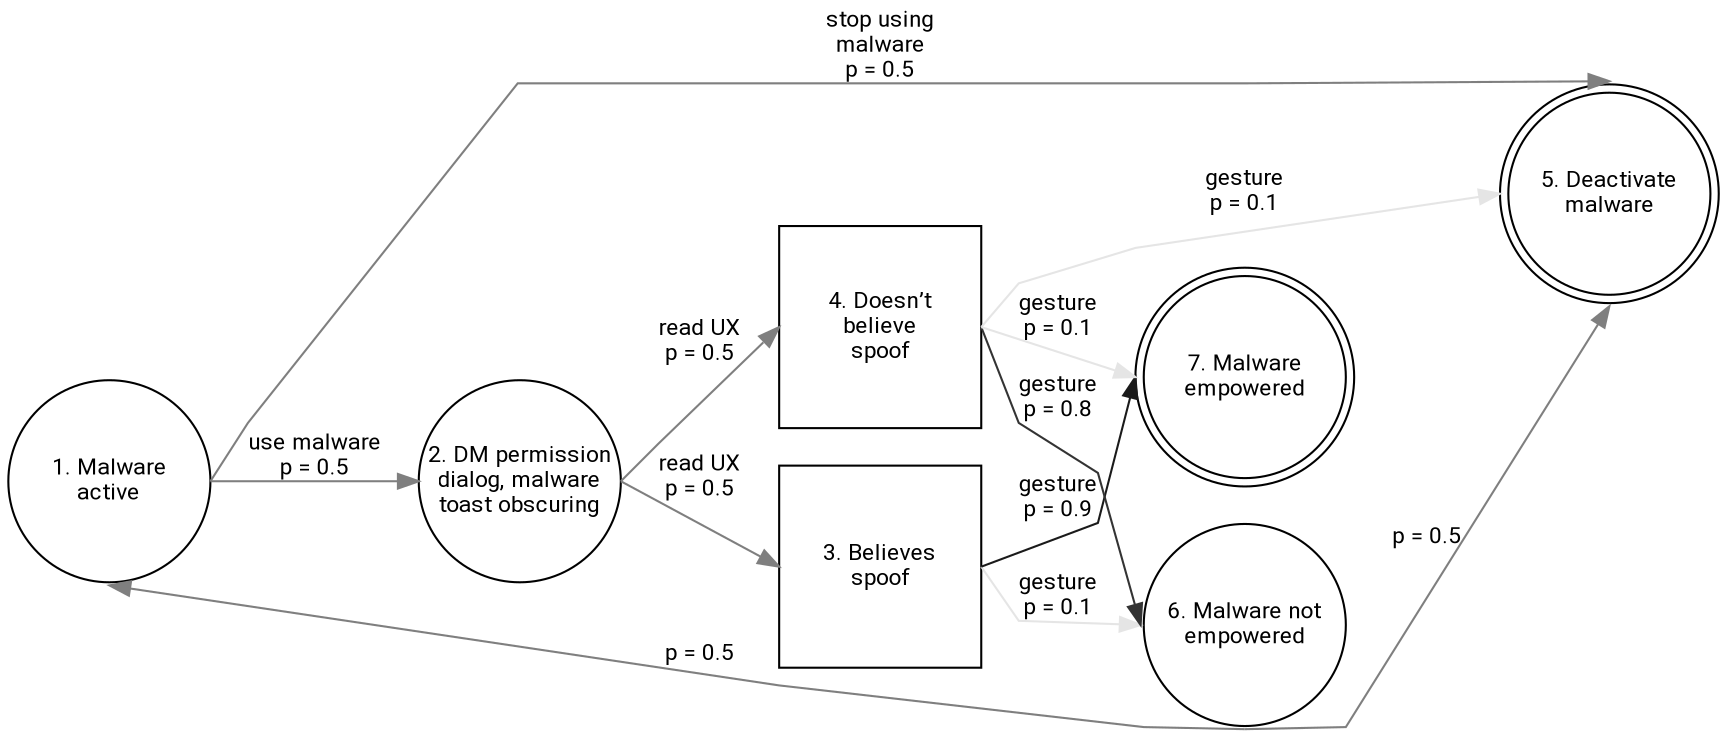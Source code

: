 digraph {
  splines = polyline;
  rankdir=LR;
  node [
    shape = circle
    fontname = "Roboto"
    fontsize = 11
    width = 1.35
    margin = 0
  ];
  edge [
    fontname = "Roboto"
    fontsize = 11
  ];

  malware [
    label = "1. Malware\nactive"
    shape = circle
  ];
  malware_toast_dm_perm_dialog [
    label = "2. DM permission\ndialog, malware\ntoast obscuring"
    shape = circle
  ];
  believes_spoof [
    label = "3. Believes\nspoof"
    shape = square
  ];
  not_believe_spoof [
    label = "4. Doesn’t\nbelieve\nspoof"
    shape = square
  ];
  deactivate_malware [
    label = "5. Deactivate\nmalware"
    shape = doublecircle
  ];
  malware_not_empowered [
    label = "6. Malware not\nempowered"
    shape = circle
  ];
  malware_empowered [
    label = "7. Malware\nempowered"
    shape = doublecircle
  ];

  malware:e -> malware_toast_dm_perm_dialog:w [
    label = "use malware\np = 0.5"
    color = grey50
  ];

  malware:e -> deactivate_malware:n [
    label = "stop using\nmalware\np = 0.5"
    color = grey50
  ];

  malware_toast_dm_perm_dialog:e -> believes_spoof:w [
    label = "read UX\np = 0.5"
    color = grey50;
  ];

  malware_toast_dm_perm_dialog:e -> not_believe_spoof:w [
    label = "read UX\np = 0.5"
    color = grey50;
  ];

  believes_spoof:e -> malware_empowered:w [
    label = "gesture\np = 0.9"
    color = grey10
  ];

  believes_spoof:e -> malware_not_empowered:w [
    label = "gesture\np = 0.1"
    color = grey90
  ];

  not_believe_spoof:e -> malware_empowered:w [
    label = "gesture\np = 0.1"
    color = grey90
  ];

  not_believe_spoof:e -> deactivate_malware:w [
    label = "gesture\np = 0.1"
    color = grey90
  ];

  not_believe_spoof:e -> malware_not_empowered:w [
    label = "gesture\np = 0.8"
    color = grey20
  ];

  malware_not_empowered:s -> malware:s [
    label = "p = 0.5"
    color = grey50
  ];

  malware_not_empowered:s -> deactivate_malware:s [
    label = "p = 0.5"
    color = grey50
  ];
}
